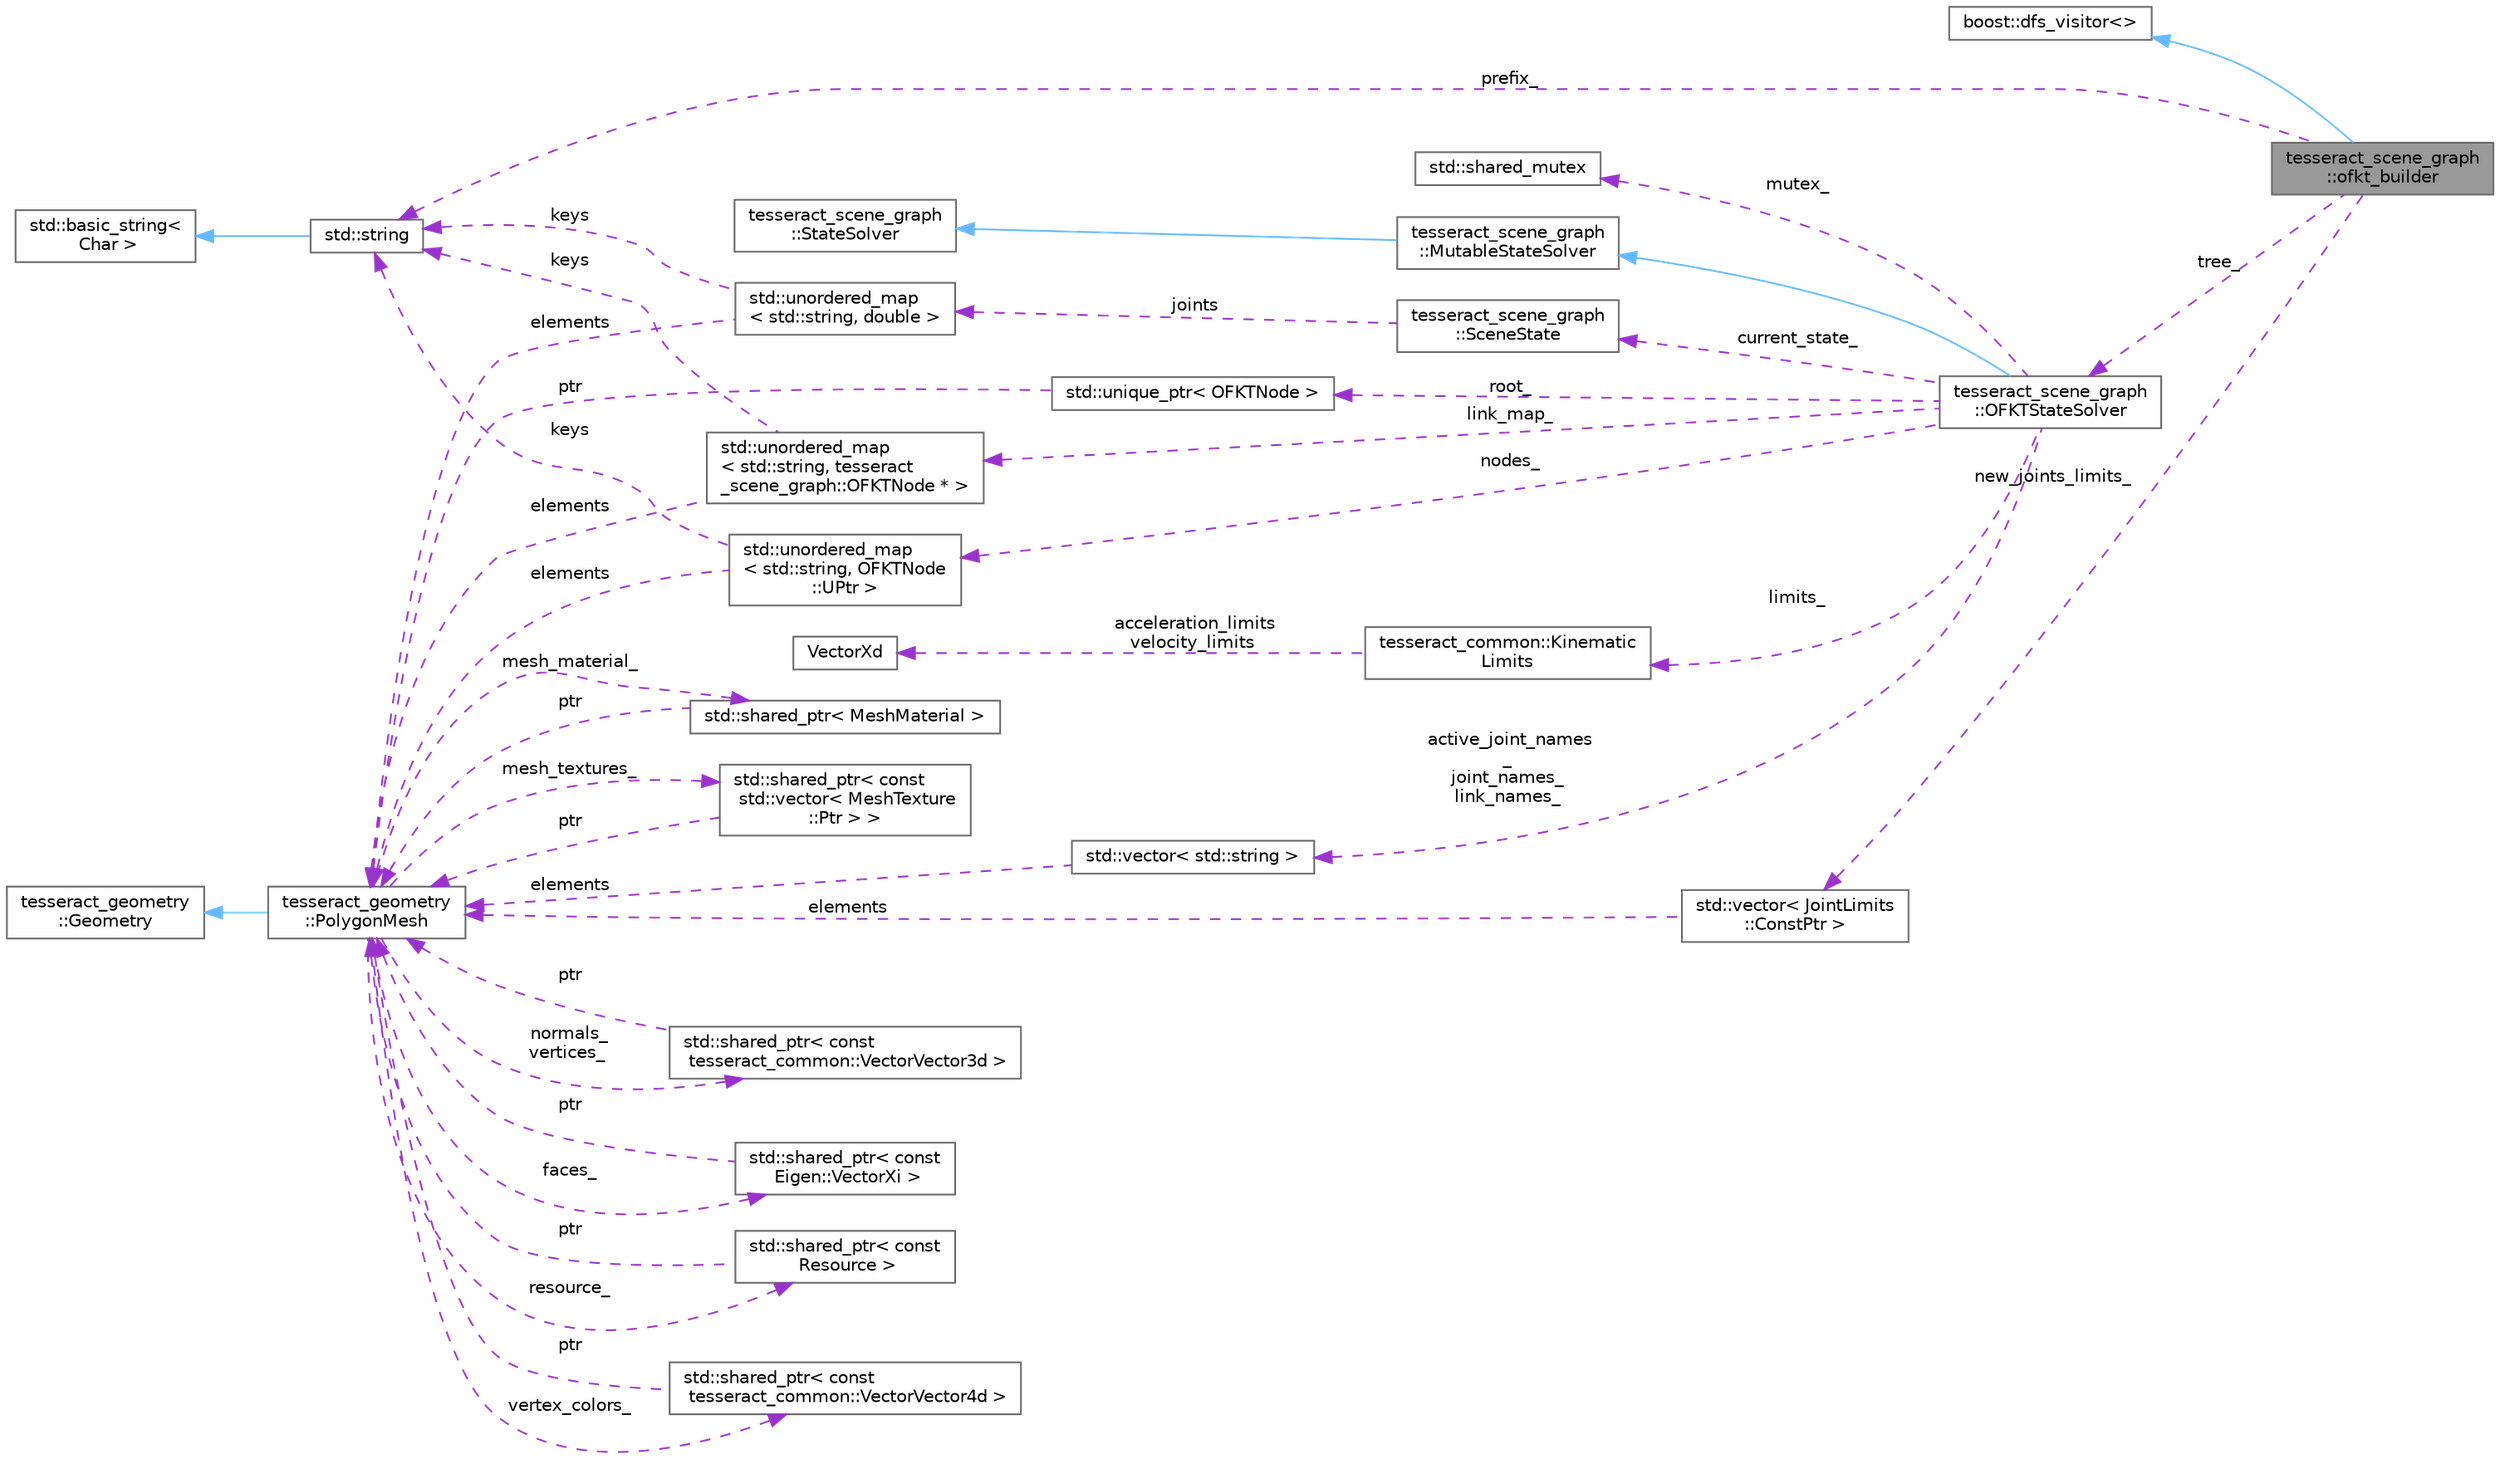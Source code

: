 digraph "tesseract_scene_graph::ofkt_builder"
{
 // LATEX_PDF_SIZE
  bgcolor="transparent";
  edge [fontname=Helvetica,fontsize=10,labelfontname=Helvetica,labelfontsize=10];
  node [fontname=Helvetica,fontsize=10,shape=box,height=0.2,width=0.4];
  rankdir="LR";
  Node1 [label="tesseract_scene_graph\l::ofkt_builder",height=0.2,width=0.4,color="gray40", fillcolor="grey60", style="filled", fontcolor="black",tooltip="Every time a vertex is visited for the first time add a new node to the tree."];
  Node2 -> Node1 [dir="back",color="steelblue1",style="solid"];
  Node2 [label="boost::dfs_visitor\<\>",height=0.2,width=0.4,color="gray40", fillcolor="white", style="filled",tooltip=" "];
  Node3 -> Node1 [dir="back",color="darkorchid3",style="dashed",label=" tree_" ];
  Node3 [label="tesseract_scene_graph\l::OFKTStateSolver",height=0.2,width=0.4,color="gray40", fillcolor="white", style="filled",URL="$d8/de5/classtesseract__scene__graph_1_1OFKTStateSolver.html",tooltip="An implementation of the Optimized Forward Kinematic Tree as a stat solver."];
  Node4 -> Node3 [dir="back",color="steelblue1",style="solid"];
  Node4 [label="tesseract_scene_graph\l::MutableStateSolver",height=0.2,width=0.4,color="gray40", fillcolor="white", style="filled",URL="$da/db9/classtesseract__scene__graph_1_1MutableStateSolver.html",tooltip="A mutable state solver allows you to reconfigure the solver's links and joints."];
  Node5 -> Node4 [dir="back",color="steelblue1",style="solid"];
  Node5 [label="tesseract_scene_graph\l::StateSolver",height=0.2,width=0.4,color="gray40", fillcolor="white", style="filled",URL="$d8/d95/classtesseract__scene__graph_1_1StateSolver.html",tooltip=" "];
  Node6 -> Node3 [dir="back",color="darkorchid3",style="dashed",label=" current_state_" ];
  Node6 [label="tesseract_scene_graph\l::SceneState",height=0.2,width=0.4,color="gray40", fillcolor="white", style="filled",URL="$d5/d12/structtesseract__scene__graph_1_1SceneState.html",tooltip="This holds a state of the scene."];
  Node7 -> Node6 [dir="back",color="darkorchid3",style="dashed",label=" joints" ];
  Node7 [label="std::unordered_map\l\< std::string, double \>",height=0.2,width=0.4,color="gray40", fillcolor="white", style="filled",tooltip=" "];
  Node8 -> Node7 [dir="back",color="darkorchid3",style="dashed",label=" keys" ];
  Node8 [label="std::string",height=0.2,width=0.4,color="gray40", fillcolor="white", style="filled",tooltip=" "];
  Node9 -> Node8 [dir="back",color="steelblue1",style="solid"];
  Node9 [label="std::basic_string\<\l Char \>",height=0.2,width=0.4,color="gray40", fillcolor="white", style="filled",tooltip=" "];
  Node10 -> Node7 [dir="back",color="darkorchid3",style="dashed",label=" elements" ];
  Node10 [label="tesseract_geometry\l::PolygonMesh",height=0.2,width=0.4,color="gray40", fillcolor="white", style="filled",URL="$d8/dc9/classtesseract__geometry_1_1PolygonMesh.html",tooltip=" "];
  Node11 -> Node10 [dir="back",color="steelblue1",style="solid"];
  Node11 [label="tesseract_geometry\l::Geometry",height=0.2,width=0.4,color="gray40", fillcolor="white", style="filled",URL="$df/d1a/classtesseract__geometry_1_1Geometry.html",tooltip=" "];
  Node12 -> Node10 [dir="back",color="darkorchid3",style="dashed",label=" normals_\nvertices_" ];
  Node12 [label="std::shared_ptr\< const\l tesseract_common::VectorVector3d \>",height=0.2,width=0.4,color="gray40", fillcolor="white", style="filled",tooltip=" "];
  Node10 -> Node12 [dir="back",color="darkorchid3",style="dashed",label=" ptr" ];
  Node13 -> Node10 [dir="back",color="darkorchid3",style="dashed",label=" faces_" ];
  Node13 [label="std::shared_ptr\< const\l Eigen::VectorXi \>",height=0.2,width=0.4,color="gray40", fillcolor="white", style="filled",tooltip=" "];
  Node10 -> Node13 [dir="back",color="darkorchid3",style="dashed",label=" ptr" ];
  Node14 -> Node10 [dir="back",color="darkorchid3",style="dashed",label=" resource_" ];
  Node14 [label="std::shared_ptr\< const\l Resource \>",height=0.2,width=0.4,color="gray40", fillcolor="white", style="filled",tooltip=" "];
  Node10 -> Node14 [dir="back",color="darkorchid3",style="dashed",label=" ptr" ];
  Node15 -> Node10 [dir="back",color="darkorchid3",style="dashed",label=" vertex_colors_" ];
  Node15 [label="std::shared_ptr\< const\l tesseract_common::VectorVector4d \>",height=0.2,width=0.4,color="gray40", fillcolor="white", style="filled",tooltip=" "];
  Node10 -> Node15 [dir="back",color="darkorchid3",style="dashed",label=" ptr" ];
  Node16 -> Node10 [dir="back",color="darkorchid3",style="dashed",label=" mesh_material_" ];
  Node16 [label="std::shared_ptr\< MeshMaterial \>",height=0.2,width=0.4,color="gray40", fillcolor="white", style="filled",tooltip=" "];
  Node10 -> Node16 [dir="back",color="darkorchid3",style="dashed",label=" ptr" ];
  Node17 -> Node10 [dir="back",color="darkorchid3",style="dashed",label=" mesh_textures_" ];
  Node17 [label="std::shared_ptr\< const\l std::vector\< MeshTexture\l::Ptr \> \>",height=0.2,width=0.4,color="gray40", fillcolor="white", style="filled",tooltip=" "];
  Node10 -> Node17 [dir="back",color="darkorchid3",style="dashed",label=" ptr" ];
  Node18 -> Node3 [dir="back",color="darkorchid3",style="dashed",label=" active_joint_names\l_\njoint_names_\nlink_names_" ];
  Node18 [label="std::vector\< std::string \>",height=0.2,width=0.4,color="gray40", fillcolor="white", style="filled",tooltip=" "];
  Node10 -> Node18 [dir="back",color="darkorchid3",style="dashed",label=" elements" ];
  Node19 -> Node3 [dir="back",color="darkorchid3",style="dashed",label=" nodes_" ];
  Node19 [label="std::unordered_map\l\< std::string, OFKTNode\l::UPtr \>",height=0.2,width=0.4,color="gray40", fillcolor="white", style="filled",tooltip=" "];
  Node8 -> Node19 [dir="back",color="darkorchid3",style="dashed",label=" keys" ];
  Node10 -> Node19 [dir="back",color="darkorchid3",style="dashed",label=" elements" ];
  Node20 -> Node3 [dir="back",color="darkorchid3",style="dashed",label=" link_map_" ];
  Node20 [label="std::unordered_map\l\< std::string, tesseract\l_scene_graph::OFKTNode * \>",height=0.2,width=0.4,color="gray40", fillcolor="white", style="filled",tooltip=" "];
  Node8 -> Node20 [dir="back",color="darkorchid3",style="dashed",label=" keys" ];
  Node10 -> Node20 [dir="back",color="darkorchid3",style="dashed",label=" elements" ];
  Node21 -> Node3 [dir="back",color="darkorchid3",style="dashed",label=" limits_" ];
  Node21 [label="tesseract_common::Kinematic\lLimits",height=0.2,width=0.4,color="gray40", fillcolor="white", style="filled",URL="$d2/d94/structtesseract__common_1_1KinematicLimits.html",tooltip="Store kinematic limits."];
  Node22 -> Node21 [dir="back",color="darkorchid3",style="dashed",label=" acceleration_limits\nvelocity_limits" ];
  Node22 [label="VectorXd",height=0.2,width=0.4,color="gray40", fillcolor="white", style="filled",tooltip=" "];
  Node23 -> Node3 [dir="back",color="darkorchid3",style="dashed",label=" root_" ];
  Node23 [label="std::unique_ptr\< OFKTNode \>",height=0.2,width=0.4,color="gray40", fillcolor="white", style="filled",tooltip=" "];
  Node10 -> Node23 [dir="back",color="darkorchid3",style="dashed",label=" ptr" ];
  Node24 -> Node3 [dir="back",color="darkorchid3",style="dashed",label=" mutex_" ];
  Node24 [label="std::shared_mutex",height=0.2,width=0.4,color="gray40", fillcolor="white", style="filled",tooltip=" "];
  Node25 -> Node1 [dir="back",color="darkorchid3",style="dashed",label=" new_joints_limits_" ];
  Node25 [label="std::vector\< JointLimits\l::ConstPtr \>",height=0.2,width=0.4,color="gray40", fillcolor="white", style="filled",tooltip=" "];
  Node10 -> Node25 [dir="back",color="darkorchid3",style="dashed",label=" elements" ];
  Node8 -> Node1 [dir="back",color="darkorchid3",style="dashed",label=" prefix_" ];
}
